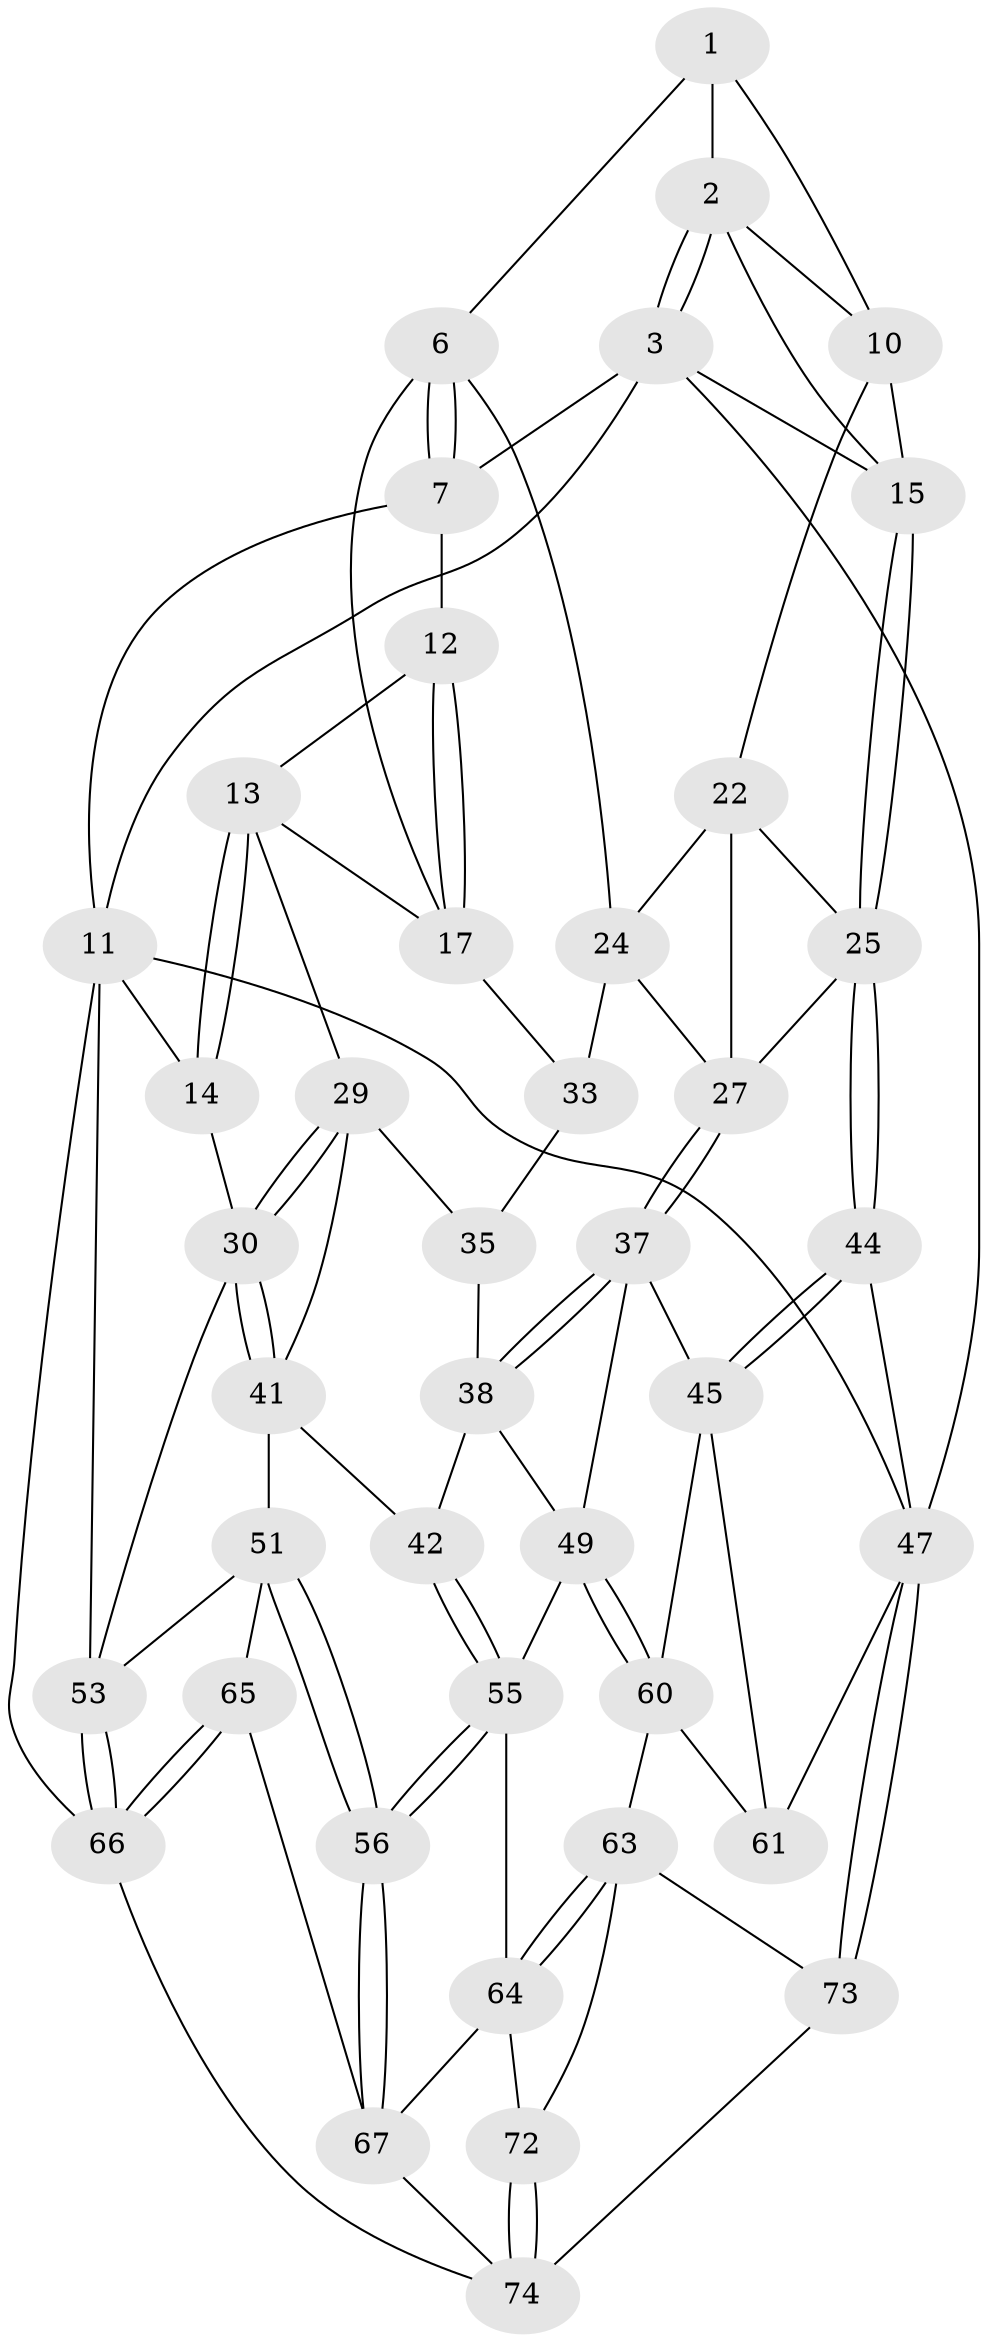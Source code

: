 // original degree distribution, {3: 0.02666666666666667, 4: 0.29333333333333333, 5: 0.4266666666666667, 6: 0.25333333333333335}
// Generated by graph-tools (version 1.1) at 2025/42/03/06/25 10:42:29]
// undirected, 42 vertices, 101 edges
graph export_dot {
graph [start="1"]
  node [color=gray90,style=filled];
  1 [pos="+0.5866482185775885+0",super="+5"];
  2 [pos="+0.9619934422001365+0",super="+9"];
  3 [pos="+1+0",super="+4"];
  6 [pos="+0.565433946258978+0.2741439305434887",super="+19"];
  7 [pos="+0.27512257088080183+0",super="+8"];
  10 [pos="+0.6709684920106207+0.22491401880476924",super="+20"];
  11 [pos="+0+0.3861918968913861",super="+57"];
  12 [pos="+0.2954288962737429+0.1764833976156865"];
  13 [pos="+0.24053271740542254+0.3008435708892777",super="+21"];
  14 [pos="+0+0.42481549765170395"];
  15 [pos="+1+0.09017243189177733",super="+16"];
  17 [pos="+0.49447014127362177+0.32311774052111536",super="+18"];
  22 [pos="+0.8745208249647962+0.3470210662625402",super="+23"];
  24 [pos="+0.6763690901724428+0.38576215199374564",super="+32"];
  25 [pos="+1+0.5262667273119188",super="+26"];
  27 [pos="+0.8318358664103602+0.5569008303831833",super="+28"];
  29 [pos="+0.3180667149448865+0.47167159653848356",super="+36"];
  30 [pos="+0.002358995580830898+0.5207568426480167",super="+31"];
  33 [pos="+0.5996498259606537+0.6079787181336495",super="+34"];
  35 [pos="+0.41533635279133196+0.5465341374418182",super="+40"];
  37 [pos="+0.835884772881623+0.5707817711132323",super="+46"];
  38 [pos="+0.6264303773311998+0.671601244247436",super="+39"];
  41 [pos="+0.3714130880689554+0.6317540181381983",super="+43"];
  42 [pos="+0.4732701583728128+0.6676682024342103"];
  44 [pos="+1+0.6372098568288023"];
  45 [pos="+1+0.6510598851988468",super="+59"];
  47 [pos="+1+1",super="+48"];
  49 [pos="+0.7891857592134661+0.7652947136990939",super="+50"];
  51 [pos="+0.3607304801627259+0.7384347478637879",super="+52"];
  53 [pos="+0.13205796482827192+0.7266091772416613",super="+54"];
  55 [pos="+0.48563579327862244+0.8290560659822428",super="+58"];
  56 [pos="+0.4487838923192091+0.8485298615056588"];
  60 [pos="+0.8167890701584555+0.7915365842310012",super="+62"];
  61 [pos="+0.8854520235188825+0.8965389830955943"];
  63 [pos="+0.7712238698764518+0.9710538520473159",super="+71"];
  64 [pos="+0.631635077710052+0.8118480572587432",super="+69"];
  65 [pos="+0.24414807407284586+0.8840833861057864"];
  66 [pos="+0.11532406555200794+1",super="+68"];
  67 [pos="+0.42232377537096266+0.9450865368819544",super="+70"];
  72 [pos="+0.6335419313362114+0.9562335046198666"];
  73 [pos="+0.7680707936277363+1"];
  74 [pos="+0.46069787615932156+1",super="+75"];
  1 -- 2;
  1 -- 10;
  1 -- 6;
  2 -- 3;
  2 -- 3;
  2 -- 10;
  2 -- 15;
  3 -- 15;
  3 -- 47;
  3 -- 11;
  3 -- 7;
  6 -- 7;
  6 -- 7;
  6 -- 24;
  6 -- 17;
  7 -- 12;
  7 -- 11;
  10 -- 22;
  10 -- 15;
  11 -- 14;
  11 -- 47;
  11 -- 53;
  11 -- 66;
  12 -- 13;
  12 -- 17;
  12 -- 17;
  13 -- 14;
  13 -- 14;
  13 -- 17;
  13 -- 29;
  14 -- 30;
  15 -- 25;
  15 -- 25;
  17 -- 33;
  22 -- 24;
  22 -- 27;
  22 -- 25;
  24 -- 33;
  24 -- 27;
  25 -- 44;
  25 -- 44;
  25 -- 27;
  27 -- 37;
  27 -- 37;
  29 -- 30;
  29 -- 30;
  29 -- 41;
  29 -- 35;
  30 -- 41;
  30 -- 41;
  30 -- 53;
  33 -- 35 [weight=2];
  35 -- 38;
  37 -- 38;
  37 -- 38;
  37 -- 49;
  37 -- 45;
  38 -- 49;
  38 -- 42;
  41 -- 42;
  41 -- 51;
  42 -- 55;
  42 -- 55;
  44 -- 45;
  44 -- 45;
  44 -- 47;
  45 -- 61;
  45 -- 60;
  47 -- 73;
  47 -- 73;
  47 -- 61;
  49 -- 60;
  49 -- 60;
  49 -- 55;
  51 -- 56;
  51 -- 56;
  51 -- 65;
  51 -- 53;
  53 -- 66;
  53 -- 66;
  55 -- 56;
  55 -- 56;
  55 -- 64;
  56 -- 67;
  56 -- 67;
  60 -- 61;
  60 -- 63;
  63 -- 64;
  63 -- 64;
  63 -- 72;
  63 -- 73;
  64 -- 72;
  64 -- 67;
  65 -- 66;
  65 -- 66;
  65 -- 67;
  66 -- 74;
  67 -- 74;
  72 -- 74;
  72 -- 74;
  73 -- 74;
}
